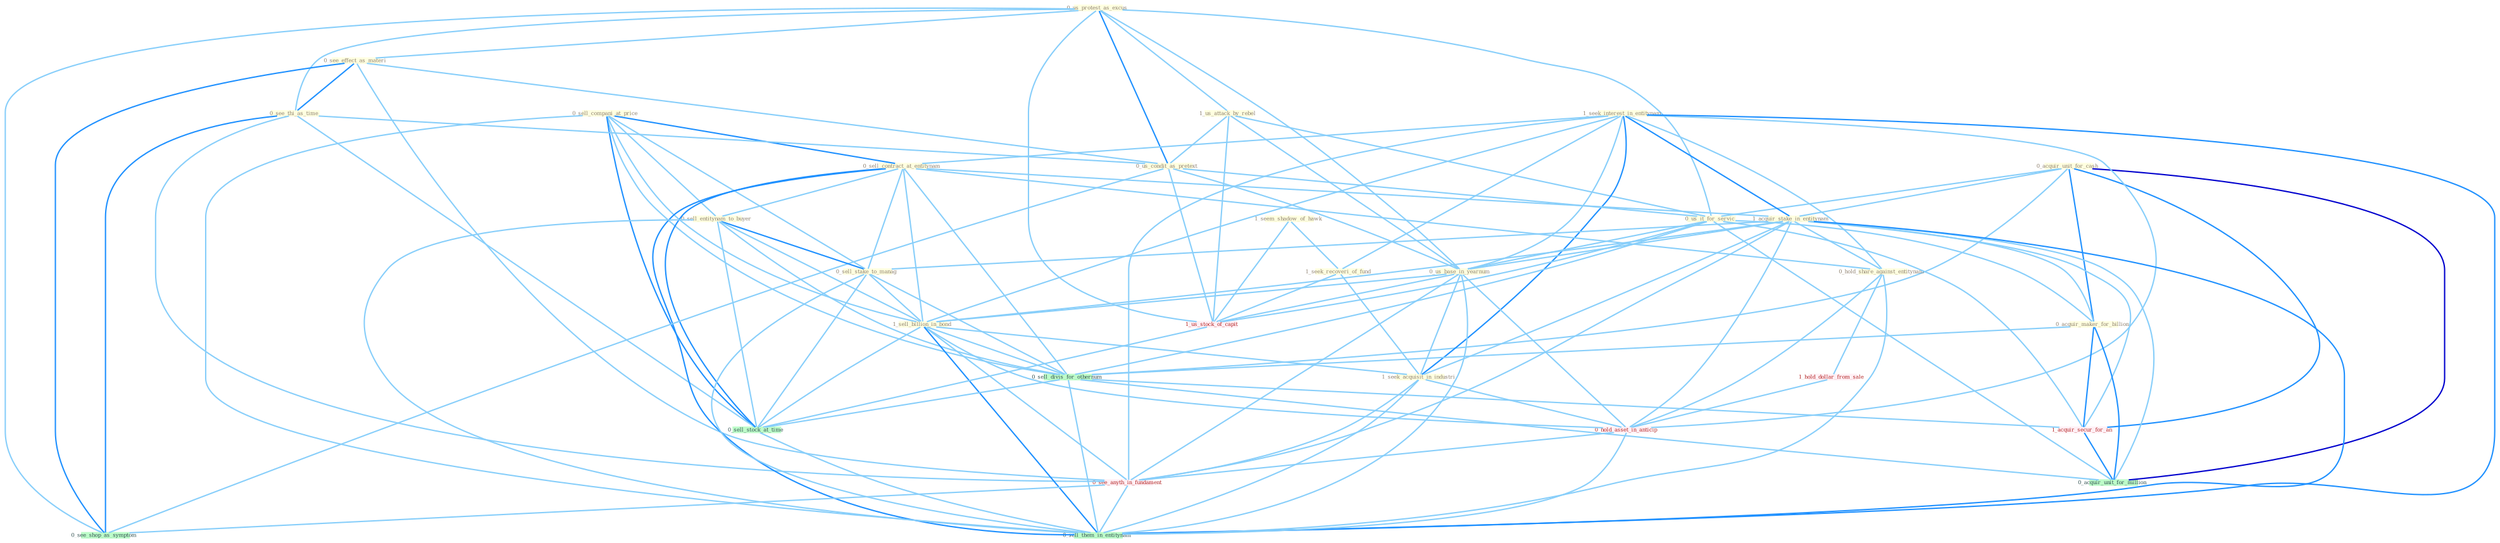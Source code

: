 Graph G{ 
    node
    [shape=polygon,style=filled,width=.5,height=.06,color="#BDFCC9",fixedsize=true,fontsize=4,
    fontcolor="#2f4f4f"];
    {node
    [color="#ffffe0", fontcolor="#8b7d6b"] "0_acquir_unit_for_cash " "0_us_protest_as_excus " "1_us_attack_by_rebel " "0_sell_compani_at_price " "0_see_effect_as_materi " "1_seek_interest_in_entitynam " "1_seem_shadow_of_hawk " "1_seek_recoveri_of_fund " "0_see_thi_as_time " "0_sell_contract_at_entitynam " "0_us_condit_as_pretext " "1_acquir_stake_in_entitynam " "0_hold_share_against_entitynam " "0_sell_entitynam_to_buyer " "0_us_it_for_servic " "0_us_base_in_yearnum " "0_acquir_maker_for_billion " "0_sell_stake_to_manag " "1_sell_billion_in_bond " "1_seek_acquisit_in_industri "}
{node [color="#fff0f5", fontcolor="#b22222"] "1_acquir_secur_for_an " "1_us_stock_of_capit " "1_hold_dollar_from_sale " "0_hold_asset_in_anticip " "0_see_anyth_in_fundament "}
edge [color="#B0E2FF"];

	"0_acquir_unit_for_cash " -- "1_acquir_stake_in_entitynam " [w="1", color="#87cefa" ];
	"0_acquir_unit_for_cash " -- "0_us_it_for_servic " [w="1", color="#87cefa" ];
	"0_acquir_unit_for_cash " -- "0_acquir_maker_for_billion " [w="2", color="#1e90ff" , len=0.8];
	"0_acquir_unit_for_cash " -- "0_sell_divis_for_othernum " [w="1", color="#87cefa" ];
	"0_acquir_unit_for_cash " -- "1_acquir_secur_for_an " [w="2", color="#1e90ff" , len=0.8];
	"0_acquir_unit_for_cash " -- "0_acquir_unit_for_million " [w="3", color="#0000cd" , len=0.6];
	"0_us_protest_as_excus " -- "1_us_attack_by_rebel " [w="1", color="#87cefa" ];
	"0_us_protest_as_excus " -- "0_see_effect_as_materi " [w="1", color="#87cefa" ];
	"0_us_protest_as_excus " -- "0_see_thi_as_time " [w="1", color="#87cefa" ];
	"0_us_protest_as_excus " -- "0_us_condit_as_pretext " [w="2", color="#1e90ff" , len=0.8];
	"0_us_protest_as_excus " -- "0_us_it_for_servic " [w="1", color="#87cefa" ];
	"0_us_protest_as_excus " -- "0_us_base_in_yearnum " [w="1", color="#87cefa" ];
	"0_us_protest_as_excus " -- "1_us_stock_of_capit " [w="1", color="#87cefa" ];
	"0_us_protest_as_excus " -- "0_see_shop_as_symptom " [w="1", color="#87cefa" ];
	"1_us_attack_by_rebel " -- "0_us_condit_as_pretext " [w="1", color="#87cefa" ];
	"1_us_attack_by_rebel " -- "0_us_it_for_servic " [w="1", color="#87cefa" ];
	"1_us_attack_by_rebel " -- "0_us_base_in_yearnum " [w="1", color="#87cefa" ];
	"1_us_attack_by_rebel " -- "1_us_stock_of_capit " [w="1", color="#87cefa" ];
	"0_sell_compani_at_price " -- "0_sell_contract_at_entitynam " [w="2", color="#1e90ff" , len=0.8];
	"0_sell_compani_at_price " -- "0_sell_entitynam_to_buyer " [w="1", color="#87cefa" ];
	"0_sell_compani_at_price " -- "0_sell_stake_to_manag " [w="1", color="#87cefa" ];
	"0_sell_compani_at_price " -- "1_sell_billion_in_bond " [w="1", color="#87cefa" ];
	"0_sell_compani_at_price " -- "0_sell_divis_for_othernum " [w="1", color="#87cefa" ];
	"0_sell_compani_at_price " -- "0_sell_stock_at_time " [w="2", color="#1e90ff" , len=0.8];
	"0_sell_compani_at_price " -- "0_sell_them_in_entitynam " [w="1", color="#87cefa" ];
	"0_see_effect_as_materi " -- "0_see_thi_as_time " [w="2", color="#1e90ff" , len=0.8];
	"0_see_effect_as_materi " -- "0_us_condit_as_pretext " [w="1", color="#87cefa" ];
	"0_see_effect_as_materi " -- "0_see_anyth_in_fundament " [w="1", color="#87cefa" ];
	"0_see_effect_as_materi " -- "0_see_shop_as_symptom " [w="2", color="#1e90ff" , len=0.8];
	"1_seek_interest_in_entitynam " -- "1_seek_recoveri_of_fund " [w="1", color="#87cefa" ];
	"1_seek_interest_in_entitynam " -- "0_sell_contract_at_entitynam " [w="1", color="#87cefa" ];
	"1_seek_interest_in_entitynam " -- "1_acquir_stake_in_entitynam " [w="2", color="#1e90ff" , len=0.8];
	"1_seek_interest_in_entitynam " -- "0_hold_share_against_entitynam " [w="1", color="#87cefa" ];
	"1_seek_interest_in_entitynam " -- "0_us_base_in_yearnum " [w="1", color="#87cefa" ];
	"1_seek_interest_in_entitynam " -- "1_sell_billion_in_bond " [w="1", color="#87cefa" ];
	"1_seek_interest_in_entitynam " -- "1_seek_acquisit_in_industri " [w="2", color="#1e90ff" , len=0.8];
	"1_seek_interest_in_entitynam " -- "0_hold_asset_in_anticip " [w="1", color="#87cefa" ];
	"1_seek_interest_in_entitynam " -- "0_see_anyth_in_fundament " [w="1", color="#87cefa" ];
	"1_seek_interest_in_entitynam " -- "0_sell_them_in_entitynam " [w="2", color="#1e90ff" , len=0.8];
	"1_seem_shadow_of_hawk " -- "1_seek_recoveri_of_fund " [w="1", color="#87cefa" ];
	"1_seem_shadow_of_hawk " -- "1_us_stock_of_capit " [w="1", color="#87cefa" ];
	"1_seek_recoveri_of_fund " -- "1_seek_acquisit_in_industri " [w="1", color="#87cefa" ];
	"1_seek_recoveri_of_fund " -- "1_us_stock_of_capit " [w="1", color="#87cefa" ];
	"0_see_thi_as_time " -- "0_us_condit_as_pretext " [w="1", color="#87cefa" ];
	"0_see_thi_as_time " -- "0_sell_stock_at_time " [w="1", color="#87cefa" ];
	"0_see_thi_as_time " -- "0_see_anyth_in_fundament " [w="1", color="#87cefa" ];
	"0_see_thi_as_time " -- "0_see_shop_as_symptom " [w="2", color="#1e90ff" , len=0.8];
	"0_sell_contract_at_entitynam " -- "1_acquir_stake_in_entitynam " [w="1", color="#87cefa" ];
	"0_sell_contract_at_entitynam " -- "0_hold_share_against_entitynam " [w="1", color="#87cefa" ];
	"0_sell_contract_at_entitynam " -- "0_sell_entitynam_to_buyer " [w="1", color="#87cefa" ];
	"0_sell_contract_at_entitynam " -- "0_sell_stake_to_manag " [w="1", color="#87cefa" ];
	"0_sell_contract_at_entitynam " -- "1_sell_billion_in_bond " [w="1", color="#87cefa" ];
	"0_sell_contract_at_entitynam " -- "0_sell_divis_for_othernum " [w="1", color="#87cefa" ];
	"0_sell_contract_at_entitynam " -- "0_sell_stock_at_time " [w="2", color="#1e90ff" , len=0.8];
	"0_sell_contract_at_entitynam " -- "0_sell_them_in_entitynam " [w="2", color="#1e90ff" , len=0.8];
	"0_us_condit_as_pretext " -- "0_us_it_for_servic " [w="1", color="#87cefa" ];
	"0_us_condit_as_pretext " -- "0_us_base_in_yearnum " [w="1", color="#87cefa" ];
	"0_us_condit_as_pretext " -- "1_us_stock_of_capit " [w="1", color="#87cefa" ];
	"0_us_condit_as_pretext " -- "0_see_shop_as_symptom " [w="1", color="#87cefa" ];
	"1_acquir_stake_in_entitynam " -- "0_hold_share_against_entitynam " [w="1", color="#87cefa" ];
	"1_acquir_stake_in_entitynam " -- "0_us_base_in_yearnum " [w="1", color="#87cefa" ];
	"1_acquir_stake_in_entitynam " -- "0_acquir_maker_for_billion " [w="1", color="#87cefa" ];
	"1_acquir_stake_in_entitynam " -- "0_sell_stake_to_manag " [w="1", color="#87cefa" ];
	"1_acquir_stake_in_entitynam " -- "1_sell_billion_in_bond " [w="1", color="#87cefa" ];
	"1_acquir_stake_in_entitynam " -- "1_seek_acquisit_in_industri " [w="1", color="#87cefa" ];
	"1_acquir_stake_in_entitynam " -- "1_acquir_secur_for_an " [w="1", color="#87cefa" ];
	"1_acquir_stake_in_entitynam " -- "0_hold_asset_in_anticip " [w="1", color="#87cefa" ];
	"1_acquir_stake_in_entitynam " -- "0_see_anyth_in_fundament " [w="1", color="#87cefa" ];
	"1_acquir_stake_in_entitynam " -- "0_acquir_unit_for_million " [w="1", color="#87cefa" ];
	"1_acquir_stake_in_entitynam " -- "0_sell_them_in_entitynam " [w="2", color="#1e90ff" , len=0.8];
	"0_hold_share_against_entitynam " -- "1_hold_dollar_from_sale " [w="1", color="#87cefa" ];
	"0_hold_share_against_entitynam " -- "0_hold_asset_in_anticip " [w="1", color="#87cefa" ];
	"0_hold_share_against_entitynam " -- "0_sell_them_in_entitynam " [w="1", color="#87cefa" ];
	"0_sell_entitynam_to_buyer " -- "0_sell_stake_to_manag " [w="2", color="#1e90ff" , len=0.8];
	"0_sell_entitynam_to_buyer " -- "1_sell_billion_in_bond " [w="1", color="#87cefa" ];
	"0_sell_entitynam_to_buyer " -- "0_sell_divis_for_othernum " [w="1", color="#87cefa" ];
	"0_sell_entitynam_to_buyer " -- "0_sell_stock_at_time " [w="1", color="#87cefa" ];
	"0_sell_entitynam_to_buyer " -- "0_sell_them_in_entitynam " [w="1", color="#87cefa" ];
	"0_us_it_for_servic " -- "0_us_base_in_yearnum " [w="1", color="#87cefa" ];
	"0_us_it_for_servic " -- "0_acquir_maker_for_billion " [w="1", color="#87cefa" ];
	"0_us_it_for_servic " -- "0_sell_divis_for_othernum " [w="1", color="#87cefa" ];
	"0_us_it_for_servic " -- "1_acquir_secur_for_an " [w="1", color="#87cefa" ];
	"0_us_it_for_servic " -- "1_us_stock_of_capit " [w="1", color="#87cefa" ];
	"0_us_it_for_servic " -- "0_acquir_unit_for_million " [w="1", color="#87cefa" ];
	"0_us_base_in_yearnum " -- "1_sell_billion_in_bond " [w="1", color="#87cefa" ];
	"0_us_base_in_yearnum " -- "1_seek_acquisit_in_industri " [w="1", color="#87cefa" ];
	"0_us_base_in_yearnum " -- "1_us_stock_of_capit " [w="1", color="#87cefa" ];
	"0_us_base_in_yearnum " -- "0_hold_asset_in_anticip " [w="1", color="#87cefa" ];
	"0_us_base_in_yearnum " -- "0_see_anyth_in_fundament " [w="1", color="#87cefa" ];
	"0_us_base_in_yearnum " -- "0_sell_them_in_entitynam " [w="1", color="#87cefa" ];
	"0_acquir_maker_for_billion " -- "0_sell_divis_for_othernum " [w="1", color="#87cefa" ];
	"0_acquir_maker_for_billion " -- "1_acquir_secur_for_an " [w="2", color="#1e90ff" , len=0.8];
	"0_acquir_maker_for_billion " -- "0_acquir_unit_for_million " [w="2", color="#1e90ff" , len=0.8];
	"0_sell_stake_to_manag " -- "1_sell_billion_in_bond " [w="1", color="#87cefa" ];
	"0_sell_stake_to_manag " -- "0_sell_divis_for_othernum " [w="1", color="#87cefa" ];
	"0_sell_stake_to_manag " -- "0_sell_stock_at_time " [w="1", color="#87cefa" ];
	"0_sell_stake_to_manag " -- "0_sell_them_in_entitynam " [w="1", color="#87cefa" ];
	"1_sell_billion_in_bond " -- "1_seek_acquisit_in_industri " [w="1", color="#87cefa" ];
	"1_sell_billion_in_bond " -- "0_sell_divis_for_othernum " [w="1", color="#87cefa" ];
	"1_sell_billion_in_bond " -- "0_hold_asset_in_anticip " [w="1", color="#87cefa" ];
	"1_sell_billion_in_bond " -- "0_sell_stock_at_time " [w="1", color="#87cefa" ];
	"1_sell_billion_in_bond " -- "0_see_anyth_in_fundament " [w="1", color="#87cefa" ];
	"1_sell_billion_in_bond " -- "0_sell_them_in_entitynam " [w="2", color="#1e90ff" , len=0.8];
	"1_seek_acquisit_in_industri " -- "0_hold_asset_in_anticip " [w="1", color="#87cefa" ];
	"1_seek_acquisit_in_industri " -- "0_see_anyth_in_fundament " [w="1", color="#87cefa" ];
	"1_seek_acquisit_in_industri " -- "0_sell_them_in_entitynam " [w="1", color="#87cefa" ];
	"0_sell_divis_for_othernum " -- "1_acquir_secur_for_an " [w="1", color="#87cefa" ];
	"0_sell_divis_for_othernum " -- "0_sell_stock_at_time " [w="1", color="#87cefa" ];
	"0_sell_divis_for_othernum " -- "0_acquir_unit_for_million " [w="1", color="#87cefa" ];
	"0_sell_divis_for_othernum " -- "0_sell_them_in_entitynam " [w="1", color="#87cefa" ];
	"1_acquir_secur_for_an " -- "0_acquir_unit_for_million " [w="2", color="#1e90ff" , len=0.8];
	"1_us_stock_of_capit " -- "0_sell_stock_at_time " [w="1", color="#87cefa" ];
	"1_hold_dollar_from_sale " -- "0_hold_asset_in_anticip " [w="1", color="#87cefa" ];
	"0_hold_asset_in_anticip " -- "0_see_anyth_in_fundament " [w="1", color="#87cefa" ];
	"0_hold_asset_in_anticip " -- "0_sell_them_in_entitynam " [w="1", color="#87cefa" ];
	"0_sell_stock_at_time " -- "0_sell_them_in_entitynam " [w="1", color="#87cefa" ];
	"0_see_anyth_in_fundament " -- "0_see_shop_as_symptom " [w="1", color="#87cefa" ];
	"0_see_anyth_in_fundament " -- "0_sell_them_in_entitynam " [w="1", color="#87cefa" ];
}